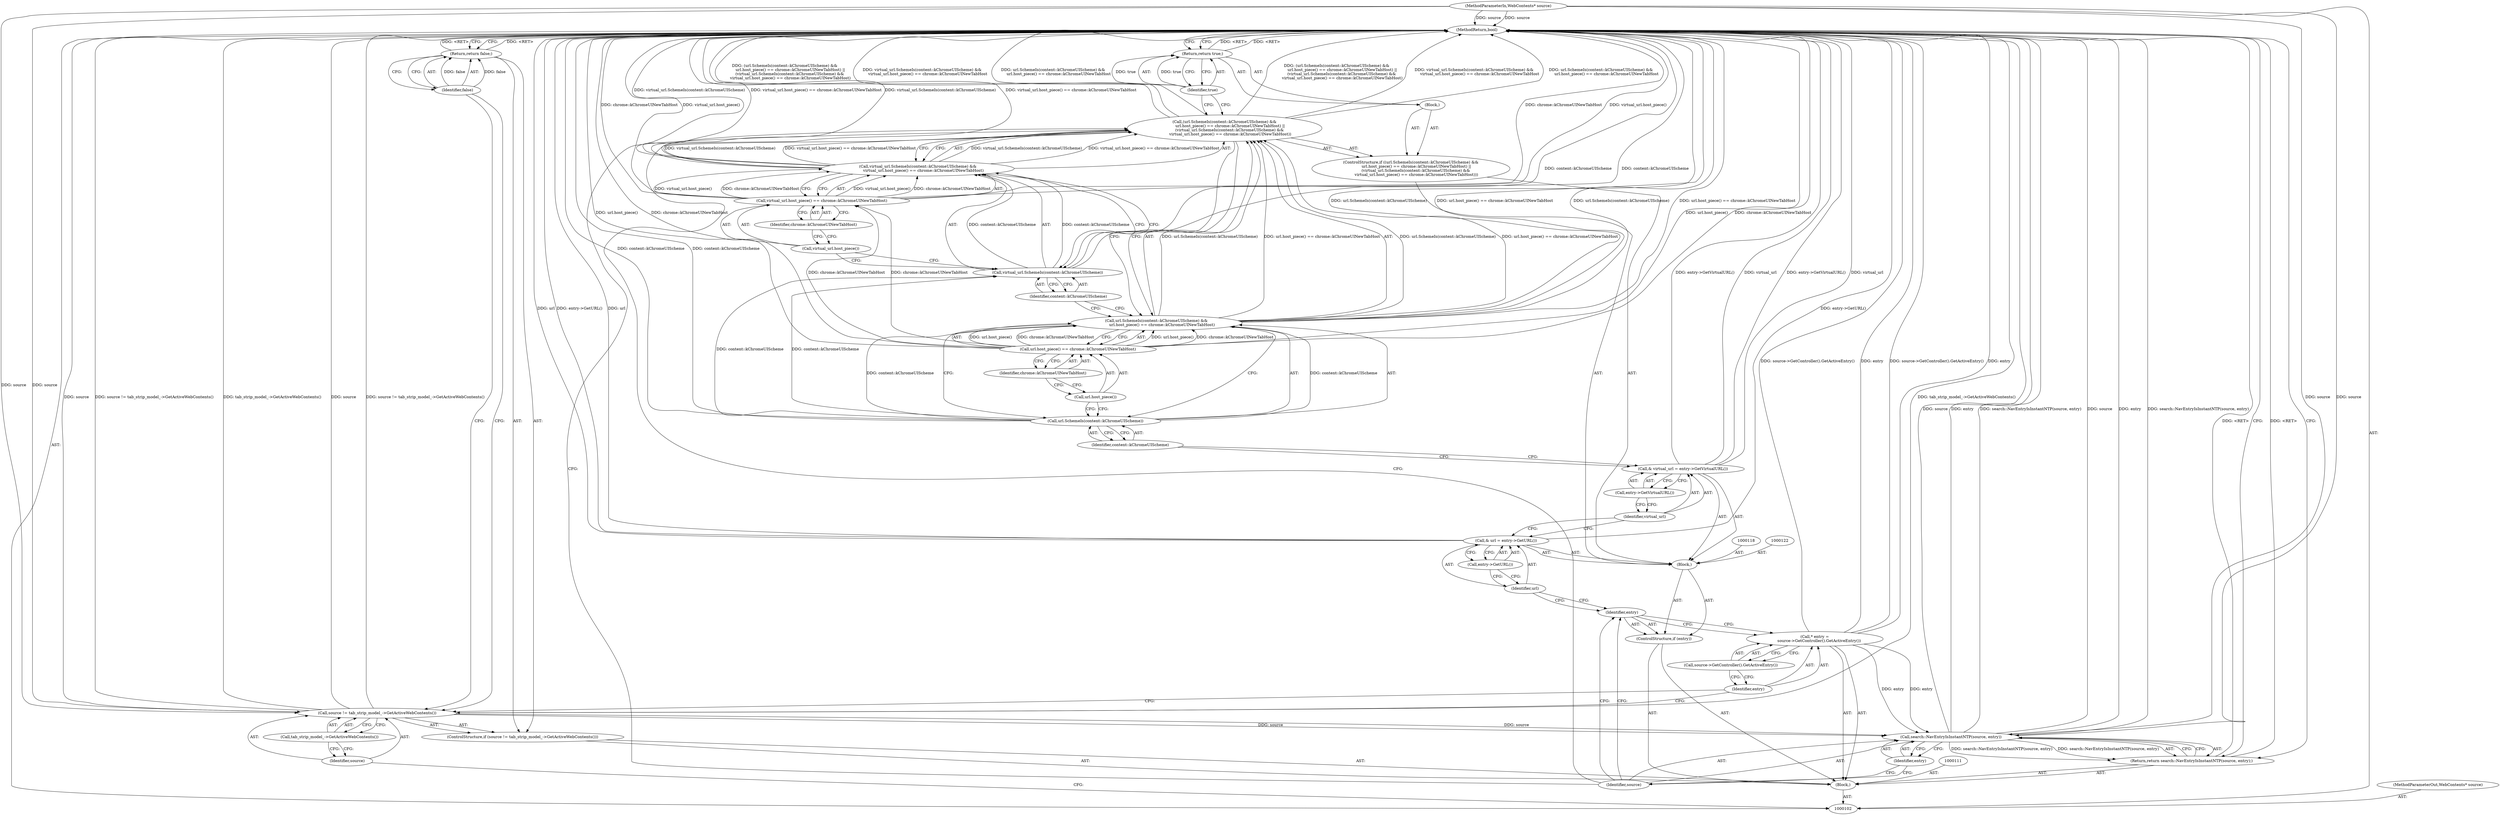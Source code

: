 digraph "0_Chrome_8f3a9a68b2dcdd2c54cf49a41ad34729ab576702" {
"1000147" [label="(MethodReturn,bool)"];
"1000103" [label="(MethodParameterIn,WebContents* source)"];
"1000211" [label="(MethodParameterOut,WebContents* source)"];
"1000104" [label="(Block,)"];
"1000119" [label="(Call,& url = entry->GetURL())"];
"1000120" [label="(Identifier,url)"];
"1000121" [label="(Call,entry->GetURL())"];
"1000123" [label="(Call,& virtual_url = entry->GetVirtualURL())"];
"1000124" [label="(Identifier,virtual_url)"];
"1000125" [label="(Call,entry->GetVirtualURL())"];
"1000117" [label="(Block,)"];
"1000130" [label="(Identifier,content::kChromeUIScheme)"];
"1000126" [label="(ControlStructure,if ((url.SchemeIs(content::kChromeUIScheme) &&\n         url.host_piece() == chrome::kChromeUINewTabHost) ||\n        (virtual_url.SchemeIs(content::kChromeUIScheme) &&\n         virtual_url.host_piece() == chrome::kChromeUINewTabHost)))"];
"1000127" [label="(Call,(url.SchemeIs(content::kChromeUIScheme) &&\n         url.host_piece() == chrome::kChromeUINewTabHost) ||\n        (virtual_url.SchemeIs(content::kChromeUIScheme) &&\n         virtual_url.host_piece() == chrome::kChromeUINewTabHost))"];
"1000128" [label="(Call,url.SchemeIs(content::kChromeUIScheme) &&\n         url.host_piece() == chrome::kChromeUINewTabHost)"];
"1000129" [label="(Call,url.SchemeIs(content::kChromeUIScheme))"];
"1000133" [label="(Identifier,chrome::kChromeUINewTabHost)"];
"1000131" [label="(Call,url.host_piece() == chrome::kChromeUINewTabHost)"];
"1000132" [label="(Call,url.host_piece())"];
"1000136" [label="(Identifier,content::kChromeUIScheme)"];
"1000134" [label="(Call,virtual_url.SchemeIs(content::kChromeUIScheme) &&\n         virtual_url.host_piece() == chrome::kChromeUINewTabHost)"];
"1000135" [label="(Call,virtual_url.SchemeIs(content::kChromeUIScheme))"];
"1000139" [label="(Identifier,chrome::kChromeUINewTabHost)"];
"1000140" [label="(Block,)"];
"1000137" [label="(Call,virtual_url.host_piece() == chrome::kChromeUINewTabHost)"];
"1000138" [label="(Call,virtual_url.host_piece())"];
"1000142" [label="(Identifier,true)"];
"1000141" [label="(Return,return true;)"];
"1000143" [label="(Return,return search::NavEntryIsInstantNTP(source, entry);)"];
"1000145" [label="(Identifier,source)"];
"1000146" [label="(Identifier,entry)"];
"1000144" [label="(Call,search::NavEntryIsInstantNTP(source, entry))"];
"1000108" [label="(Call,tab_strip_model_->GetActiveWebContents())"];
"1000105" [label="(ControlStructure,if (source != tab_strip_model_->GetActiveWebContents()))"];
"1000106" [label="(Call,source != tab_strip_model_->GetActiveWebContents())"];
"1000107" [label="(Identifier,source)"];
"1000110" [label="(Identifier,false)"];
"1000109" [label="(Return,return false;)"];
"1000112" [label="(Call,* entry =\n       source->GetController().GetActiveEntry())"];
"1000113" [label="(Identifier,entry)"];
"1000114" [label="(Call,source->GetController().GetActiveEntry())"];
"1000115" [label="(ControlStructure,if (entry))"];
"1000116" [label="(Identifier,entry)"];
"1000147" -> "1000102"  [label="AST: "];
"1000147" -> "1000109"  [label="CFG: "];
"1000147" -> "1000141"  [label="CFG: "];
"1000147" -> "1000143"  [label="CFG: "];
"1000129" -> "1000147"  [label="DDG: content::kChromeUIScheme"];
"1000123" -> "1000147"  [label="DDG: entry->GetVirtualURL()"];
"1000123" -> "1000147"  [label="DDG: virtual_url"];
"1000106" -> "1000147"  [label="DDG: tab_strip_model_->GetActiveWebContents()"];
"1000106" -> "1000147"  [label="DDG: source"];
"1000106" -> "1000147"  [label="DDG: source != tab_strip_model_->GetActiveWebContents()"];
"1000112" -> "1000147"  [label="DDG: source->GetController().GetActiveEntry()"];
"1000112" -> "1000147"  [label="DDG: entry"];
"1000119" -> "1000147"  [label="DDG: entry->GetURL()"];
"1000119" -> "1000147"  [label="DDG: url"];
"1000127" -> "1000147"  [label="DDG: (url.SchemeIs(content::kChromeUIScheme) &&\n         url.host_piece() == chrome::kChromeUINewTabHost) ||\n        (virtual_url.SchemeIs(content::kChromeUIScheme) &&\n         virtual_url.host_piece() == chrome::kChromeUINewTabHost)"];
"1000127" -> "1000147"  [label="DDG: virtual_url.SchemeIs(content::kChromeUIScheme) &&\n         virtual_url.host_piece() == chrome::kChromeUINewTabHost"];
"1000127" -> "1000147"  [label="DDG: url.SchemeIs(content::kChromeUIScheme) &&\n         url.host_piece() == chrome::kChromeUINewTabHost"];
"1000144" -> "1000147"  [label="DDG: entry"];
"1000144" -> "1000147"  [label="DDG: search::NavEntryIsInstantNTP(source, entry)"];
"1000144" -> "1000147"  [label="DDG: source"];
"1000131" -> "1000147"  [label="DDG: url.host_piece()"];
"1000131" -> "1000147"  [label="DDG: chrome::kChromeUINewTabHost"];
"1000137" -> "1000147"  [label="DDG: chrome::kChromeUINewTabHost"];
"1000137" -> "1000147"  [label="DDG: virtual_url.host_piece()"];
"1000128" -> "1000147"  [label="DDG: url.SchemeIs(content::kChromeUIScheme)"];
"1000128" -> "1000147"  [label="DDG: url.host_piece() == chrome::kChromeUINewTabHost"];
"1000103" -> "1000147"  [label="DDG: source"];
"1000134" -> "1000147"  [label="DDG: virtual_url.SchemeIs(content::kChromeUIScheme)"];
"1000134" -> "1000147"  [label="DDG: virtual_url.host_piece() == chrome::kChromeUINewTabHost"];
"1000135" -> "1000147"  [label="DDG: content::kChromeUIScheme"];
"1000143" -> "1000147"  [label="DDG: <RET>"];
"1000141" -> "1000147"  [label="DDG: <RET>"];
"1000109" -> "1000147"  [label="DDG: <RET>"];
"1000103" -> "1000102"  [label="AST: "];
"1000103" -> "1000147"  [label="DDG: source"];
"1000103" -> "1000106"  [label="DDG: source"];
"1000103" -> "1000144"  [label="DDG: source"];
"1000211" -> "1000102"  [label="AST: "];
"1000104" -> "1000102"  [label="AST: "];
"1000105" -> "1000104"  [label="AST: "];
"1000111" -> "1000104"  [label="AST: "];
"1000112" -> "1000104"  [label="AST: "];
"1000115" -> "1000104"  [label="AST: "];
"1000143" -> "1000104"  [label="AST: "];
"1000119" -> "1000117"  [label="AST: "];
"1000119" -> "1000121"  [label="CFG: "];
"1000120" -> "1000119"  [label="AST: "];
"1000121" -> "1000119"  [label="AST: "];
"1000124" -> "1000119"  [label="CFG: "];
"1000119" -> "1000147"  [label="DDG: entry->GetURL()"];
"1000119" -> "1000147"  [label="DDG: url"];
"1000120" -> "1000119"  [label="AST: "];
"1000120" -> "1000116"  [label="CFG: "];
"1000121" -> "1000120"  [label="CFG: "];
"1000121" -> "1000119"  [label="AST: "];
"1000121" -> "1000120"  [label="CFG: "];
"1000119" -> "1000121"  [label="CFG: "];
"1000123" -> "1000117"  [label="AST: "];
"1000123" -> "1000125"  [label="CFG: "];
"1000124" -> "1000123"  [label="AST: "];
"1000125" -> "1000123"  [label="AST: "];
"1000130" -> "1000123"  [label="CFG: "];
"1000123" -> "1000147"  [label="DDG: entry->GetVirtualURL()"];
"1000123" -> "1000147"  [label="DDG: virtual_url"];
"1000124" -> "1000123"  [label="AST: "];
"1000124" -> "1000119"  [label="CFG: "];
"1000125" -> "1000124"  [label="CFG: "];
"1000125" -> "1000123"  [label="AST: "];
"1000125" -> "1000124"  [label="CFG: "];
"1000123" -> "1000125"  [label="CFG: "];
"1000117" -> "1000115"  [label="AST: "];
"1000118" -> "1000117"  [label="AST: "];
"1000119" -> "1000117"  [label="AST: "];
"1000122" -> "1000117"  [label="AST: "];
"1000123" -> "1000117"  [label="AST: "];
"1000126" -> "1000117"  [label="AST: "];
"1000130" -> "1000129"  [label="AST: "];
"1000130" -> "1000123"  [label="CFG: "];
"1000129" -> "1000130"  [label="CFG: "];
"1000126" -> "1000117"  [label="AST: "];
"1000127" -> "1000126"  [label="AST: "];
"1000140" -> "1000126"  [label="AST: "];
"1000127" -> "1000126"  [label="AST: "];
"1000127" -> "1000128"  [label="CFG: "];
"1000127" -> "1000134"  [label="CFG: "];
"1000128" -> "1000127"  [label="AST: "];
"1000134" -> "1000127"  [label="AST: "];
"1000142" -> "1000127"  [label="CFG: "];
"1000145" -> "1000127"  [label="CFG: "];
"1000127" -> "1000147"  [label="DDG: (url.SchemeIs(content::kChromeUIScheme) &&\n         url.host_piece() == chrome::kChromeUINewTabHost) ||\n        (virtual_url.SchemeIs(content::kChromeUIScheme) &&\n         virtual_url.host_piece() == chrome::kChromeUINewTabHost)"];
"1000127" -> "1000147"  [label="DDG: virtual_url.SchemeIs(content::kChromeUIScheme) &&\n         virtual_url.host_piece() == chrome::kChromeUINewTabHost"];
"1000127" -> "1000147"  [label="DDG: url.SchemeIs(content::kChromeUIScheme) &&\n         url.host_piece() == chrome::kChromeUINewTabHost"];
"1000128" -> "1000127"  [label="DDG: url.SchemeIs(content::kChromeUIScheme)"];
"1000128" -> "1000127"  [label="DDG: url.host_piece() == chrome::kChromeUINewTabHost"];
"1000134" -> "1000127"  [label="DDG: virtual_url.SchemeIs(content::kChromeUIScheme)"];
"1000134" -> "1000127"  [label="DDG: virtual_url.host_piece() == chrome::kChromeUINewTabHost"];
"1000128" -> "1000127"  [label="AST: "];
"1000128" -> "1000129"  [label="CFG: "];
"1000128" -> "1000131"  [label="CFG: "];
"1000129" -> "1000128"  [label="AST: "];
"1000131" -> "1000128"  [label="AST: "];
"1000136" -> "1000128"  [label="CFG: "];
"1000127" -> "1000128"  [label="CFG: "];
"1000128" -> "1000147"  [label="DDG: url.SchemeIs(content::kChromeUIScheme)"];
"1000128" -> "1000147"  [label="DDG: url.host_piece() == chrome::kChromeUINewTabHost"];
"1000128" -> "1000127"  [label="DDG: url.SchemeIs(content::kChromeUIScheme)"];
"1000128" -> "1000127"  [label="DDG: url.host_piece() == chrome::kChromeUINewTabHost"];
"1000129" -> "1000128"  [label="DDG: content::kChromeUIScheme"];
"1000131" -> "1000128"  [label="DDG: url.host_piece()"];
"1000131" -> "1000128"  [label="DDG: chrome::kChromeUINewTabHost"];
"1000129" -> "1000128"  [label="AST: "];
"1000129" -> "1000130"  [label="CFG: "];
"1000130" -> "1000129"  [label="AST: "];
"1000132" -> "1000129"  [label="CFG: "];
"1000128" -> "1000129"  [label="CFG: "];
"1000129" -> "1000147"  [label="DDG: content::kChromeUIScheme"];
"1000129" -> "1000128"  [label="DDG: content::kChromeUIScheme"];
"1000129" -> "1000135"  [label="DDG: content::kChromeUIScheme"];
"1000133" -> "1000131"  [label="AST: "];
"1000133" -> "1000132"  [label="CFG: "];
"1000131" -> "1000133"  [label="CFG: "];
"1000131" -> "1000128"  [label="AST: "];
"1000131" -> "1000133"  [label="CFG: "];
"1000132" -> "1000131"  [label="AST: "];
"1000133" -> "1000131"  [label="AST: "];
"1000128" -> "1000131"  [label="CFG: "];
"1000131" -> "1000147"  [label="DDG: url.host_piece()"];
"1000131" -> "1000147"  [label="DDG: chrome::kChromeUINewTabHost"];
"1000131" -> "1000128"  [label="DDG: url.host_piece()"];
"1000131" -> "1000128"  [label="DDG: chrome::kChromeUINewTabHost"];
"1000131" -> "1000137"  [label="DDG: chrome::kChromeUINewTabHost"];
"1000132" -> "1000131"  [label="AST: "];
"1000132" -> "1000129"  [label="CFG: "];
"1000133" -> "1000132"  [label="CFG: "];
"1000136" -> "1000135"  [label="AST: "];
"1000136" -> "1000128"  [label="CFG: "];
"1000135" -> "1000136"  [label="CFG: "];
"1000134" -> "1000127"  [label="AST: "];
"1000134" -> "1000135"  [label="CFG: "];
"1000134" -> "1000137"  [label="CFG: "];
"1000135" -> "1000134"  [label="AST: "];
"1000137" -> "1000134"  [label="AST: "];
"1000127" -> "1000134"  [label="CFG: "];
"1000134" -> "1000147"  [label="DDG: virtual_url.SchemeIs(content::kChromeUIScheme)"];
"1000134" -> "1000147"  [label="DDG: virtual_url.host_piece() == chrome::kChromeUINewTabHost"];
"1000134" -> "1000127"  [label="DDG: virtual_url.SchemeIs(content::kChromeUIScheme)"];
"1000134" -> "1000127"  [label="DDG: virtual_url.host_piece() == chrome::kChromeUINewTabHost"];
"1000135" -> "1000134"  [label="DDG: content::kChromeUIScheme"];
"1000137" -> "1000134"  [label="DDG: virtual_url.host_piece()"];
"1000137" -> "1000134"  [label="DDG: chrome::kChromeUINewTabHost"];
"1000135" -> "1000134"  [label="AST: "];
"1000135" -> "1000136"  [label="CFG: "];
"1000136" -> "1000135"  [label="AST: "];
"1000138" -> "1000135"  [label="CFG: "];
"1000134" -> "1000135"  [label="CFG: "];
"1000135" -> "1000147"  [label="DDG: content::kChromeUIScheme"];
"1000135" -> "1000134"  [label="DDG: content::kChromeUIScheme"];
"1000129" -> "1000135"  [label="DDG: content::kChromeUIScheme"];
"1000139" -> "1000137"  [label="AST: "];
"1000139" -> "1000138"  [label="CFG: "];
"1000137" -> "1000139"  [label="CFG: "];
"1000140" -> "1000126"  [label="AST: "];
"1000141" -> "1000140"  [label="AST: "];
"1000137" -> "1000134"  [label="AST: "];
"1000137" -> "1000139"  [label="CFG: "];
"1000138" -> "1000137"  [label="AST: "];
"1000139" -> "1000137"  [label="AST: "];
"1000134" -> "1000137"  [label="CFG: "];
"1000137" -> "1000147"  [label="DDG: chrome::kChromeUINewTabHost"];
"1000137" -> "1000147"  [label="DDG: virtual_url.host_piece()"];
"1000137" -> "1000134"  [label="DDG: virtual_url.host_piece()"];
"1000137" -> "1000134"  [label="DDG: chrome::kChromeUINewTabHost"];
"1000131" -> "1000137"  [label="DDG: chrome::kChromeUINewTabHost"];
"1000138" -> "1000137"  [label="AST: "];
"1000138" -> "1000135"  [label="CFG: "];
"1000139" -> "1000138"  [label="CFG: "];
"1000142" -> "1000141"  [label="AST: "];
"1000142" -> "1000127"  [label="CFG: "];
"1000141" -> "1000142"  [label="CFG: "];
"1000142" -> "1000141"  [label="DDG: true"];
"1000141" -> "1000140"  [label="AST: "];
"1000141" -> "1000142"  [label="CFG: "];
"1000142" -> "1000141"  [label="AST: "];
"1000147" -> "1000141"  [label="CFG: "];
"1000141" -> "1000147"  [label="DDG: <RET>"];
"1000142" -> "1000141"  [label="DDG: true"];
"1000143" -> "1000104"  [label="AST: "];
"1000143" -> "1000144"  [label="CFG: "];
"1000144" -> "1000143"  [label="AST: "];
"1000147" -> "1000143"  [label="CFG: "];
"1000143" -> "1000147"  [label="DDG: <RET>"];
"1000144" -> "1000143"  [label="DDG: search::NavEntryIsInstantNTP(source, entry)"];
"1000145" -> "1000144"  [label="AST: "];
"1000145" -> "1000127"  [label="CFG: "];
"1000145" -> "1000116"  [label="CFG: "];
"1000146" -> "1000145"  [label="CFG: "];
"1000146" -> "1000144"  [label="AST: "];
"1000146" -> "1000145"  [label="CFG: "];
"1000144" -> "1000146"  [label="CFG: "];
"1000144" -> "1000143"  [label="AST: "];
"1000144" -> "1000146"  [label="CFG: "];
"1000145" -> "1000144"  [label="AST: "];
"1000146" -> "1000144"  [label="AST: "];
"1000143" -> "1000144"  [label="CFG: "];
"1000144" -> "1000147"  [label="DDG: entry"];
"1000144" -> "1000147"  [label="DDG: search::NavEntryIsInstantNTP(source, entry)"];
"1000144" -> "1000147"  [label="DDG: source"];
"1000144" -> "1000143"  [label="DDG: search::NavEntryIsInstantNTP(source, entry)"];
"1000106" -> "1000144"  [label="DDG: source"];
"1000103" -> "1000144"  [label="DDG: source"];
"1000112" -> "1000144"  [label="DDG: entry"];
"1000108" -> "1000106"  [label="AST: "];
"1000108" -> "1000107"  [label="CFG: "];
"1000106" -> "1000108"  [label="CFG: "];
"1000105" -> "1000104"  [label="AST: "];
"1000106" -> "1000105"  [label="AST: "];
"1000109" -> "1000105"  [label="AST: "];
"1000106" -> "1000105"  [label="AST: "];
"1000106" -> "1000108"  [label="CFG: "];
"1000107" -> "1000106"  [label="AST: "];
"1000108" -> "1000106"  [label="AST: "];
"1000110" -> "1000106"  [label="CFG: "];
"1000113" -> "1000106"  [label="CFG: "];
"1000106" -> "1000147"  [label="DDG: tab_strip_model_->GetActiveWebContents()"];
"1000106" -> "1000147"  [label="DDG: source"];
"1000106" -> "1000147"  [label="DDG: source != tab_strip_model_->GetActiveWebContents()"];
"1000103" -> "1000106"  [label="DDG: source"];
"1000106" -> "1000144"  [label="DDG: source"];
"1000107" -> "1000106"  [label="AST: "];
"1000107" -> "1000102"  [label="CFG: "];
"1000108" -> "1000107"  [label="CFG: "];
"1000110" -> "1000109"  [label="AST: "];
"1000110" -> "1000106"  [label="CFG: "];
"1000109" -> "1000110"  [label="CFG: "];
"1000110" -> "1000109"  [label="DDG: false"];
"1000109" -> "1000105"  [label="AST: "];
"1000109" -> "1000110"  [label="CFG: "];
"1000110" -> "1000109"  [label="AST: "];
"1000147" -> "1000109"  [label="CFG: "];
"1000109" -> "1000147"  [label="DDG: <RET>"];
"1000110" -> "1000109"  [label="DDG: false"];
"1000112" -> "1000104"  [label="AST: "];
"1000112" -> "1000114"  [label="CFG: "];
"1000113" -> "1000112"  [label="AST: "];
"1000114" -> "1000112"  [label="AST: "];
"1000116" -> "1000112"  [label="CFG: "];
"1000112" -> "1000147"  [label="DDG: source->GetController().GetActiveEntry()"];
"1000112" -> "1000147"  [label="DDG: entry"];
"1000112" -> "1000144"  [label="DDG: entry"];
"1000113" -> "1000112"  [label="AST: "];
"1000113" -> "1000106"  [label="CFG: "];
"1000114" -> "1000113"  [label="CFG: "];
"1000114" -> "1000112"  [label="AST: "];
"1000114" -> "1000113"  [label="CFG: "];
"1000112" -> "1000114"  [label="CFG: "];
"1000115" -> "1000104"  [label="AST: "];
"1000116" -> "1000115"  [label="AST: "];
"1000117" -> "1000115"  [label="AST: "];
"1000116" -> "1000115"  [label="AST: "];
"1000116" -> "1000112"  [label="CFG: "];
"1000120" -> "1000116"  [label="CFG: "];
"1000145" -> "1000116"  [label="CFG: "];
}

